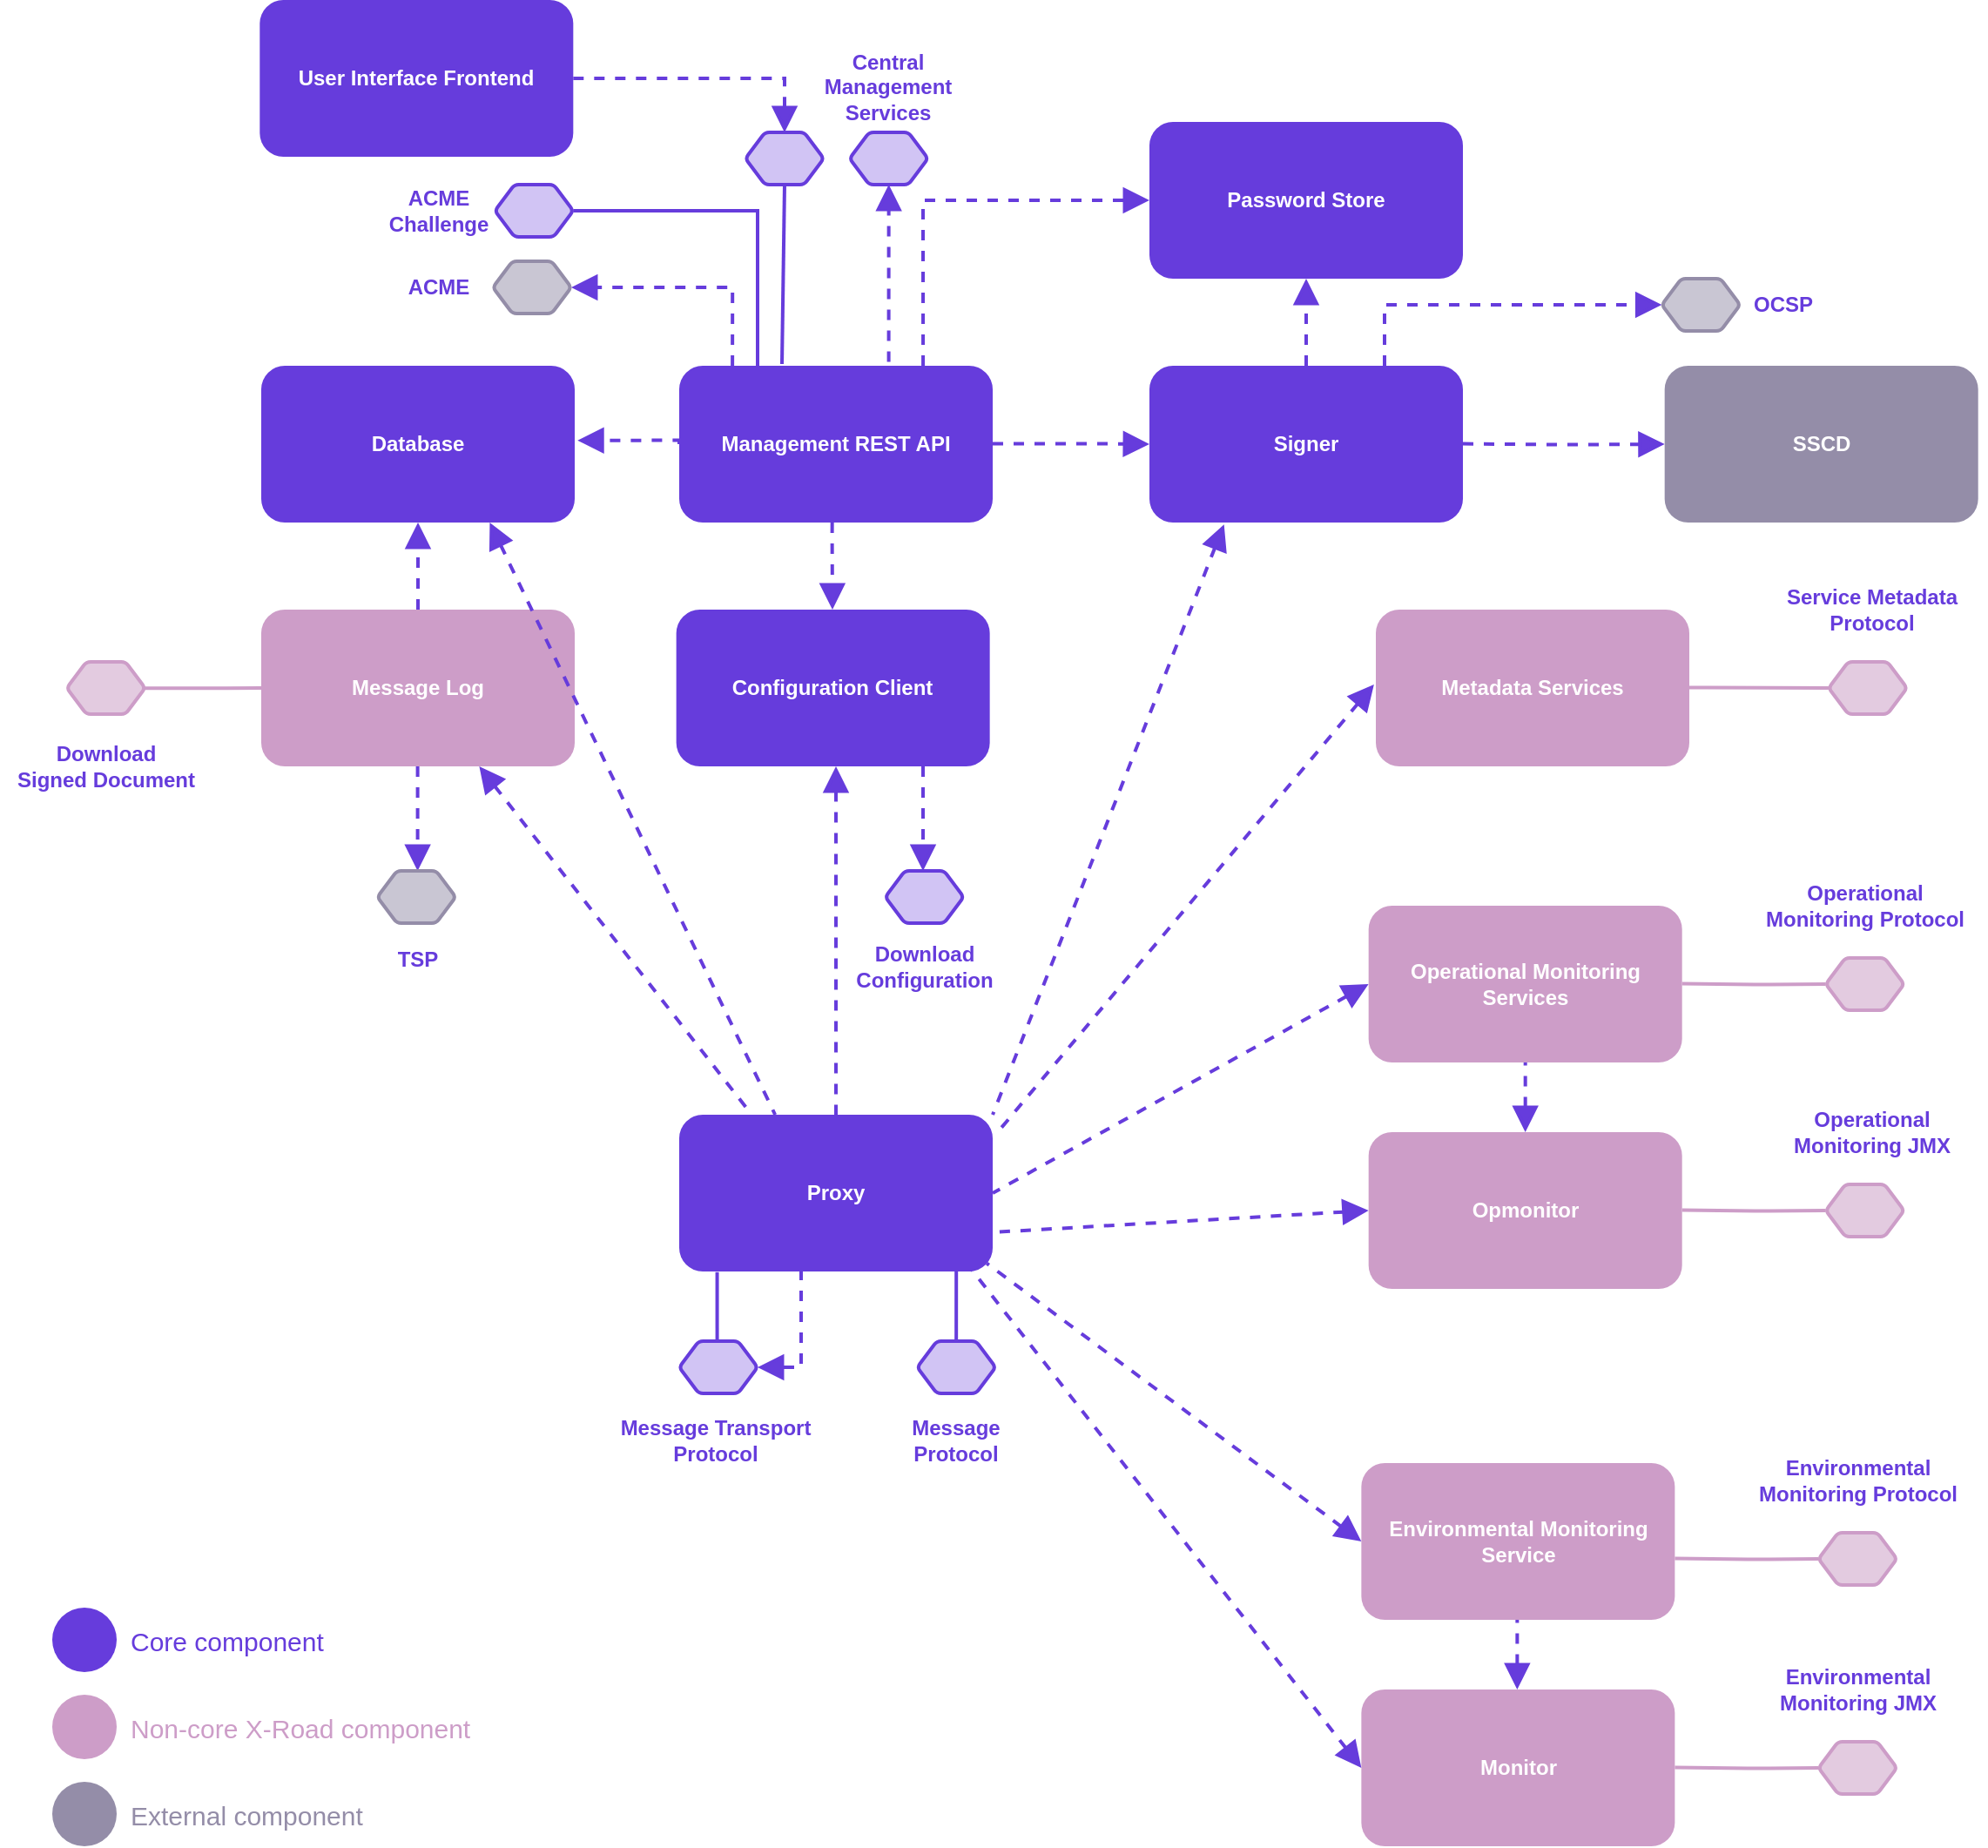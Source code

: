 <mxfile version="21.5.1" type="device">
  <diagram id="MPKiU4DPRB_LrO_i-kwA" name="Page-1">
    <mxGraphModel dx="2138" dy="905" grid="1" gridSize="10" guides="1" tooltips="1" connect="1" arrows="1" fold="1" page="1" pageScale="1" pageWidth="827" pageHeight="1169" math="0" shadow="0">
      <root>
        <mxCell id="0" />
        <mxCell id="1" parent="0" />
        <mxCell id="Tkom-iHvt6IjRhjPuWIv-60" value="" style="edgeStyle=orthogonalEdgeStyle;rounded=0;orthogonalLoop=1;jettySize=auto;html=1;strokeWidth=2;fontColor=#663CDC;endArrow=none;endFill=0;strokeColor=#663CDC;exitX=0.523;exitY=0.006;exitDx=0;exitDy=0;exitPerimeter=0;entryX=0.121;entryY=1.004;entryDx=0;entryDy=0;entryPerimeter=0;fontStyle=1" parent="1" edge="1">
          <mxGeometry relative="1" as="geometry">
            <mxPoint x="381.793" y="970.24" as="sourcePoint" />
            <mxPoint x="381.78" y="930.36" as="targetPoint" />
            <Array as="points" />
          </mxGeometry>
        </mxCell>
        <mxCell id="Tkom-iHvt6IjRhjPuWIv-61" value="" style="edgeStyle=orthogonalEdgeStyle;rounded=0;orthogonalLoop=1;jettySize=auto;html=1;strokeWidth=2;fontColor=#663CDC;endArrow=none;endFill=0;strokeColor=#663CDC;exitX=0.498;exitY=0.006;exitDx=0;exitDy=0;exitPerimeter=0;entryX=0.25;entryY=1;entryDx=0;entryDy=0;fontStyle=1" parent="1" edge="1">
          <mxGeometry relative="1" as="geometry">
            <mxPoint x="519.082" y="970.24" as="sourcePoint" />
            <mxPoint x="527" y="930" as="targetPoint" />
            <Array as="points">
              <mxPoint x="519" y="920" />
              <mxPoint x="527" y="920" />
            </Array>
          </mxGeometry>
        </mxCell>
        <mxCell id="Tkom-iHvt6IjRhjPuWIv-64" value="" style="edgeStyle=orthogonalEdgeStyle;rounded=0;orthogonalLoop=1;jettySize=auto;html=1;strokeWidth=2;fontColor=#663CDC;endArrow=none;endFill=0;fontStyle=1;strokeColor=#CD9DC8;" parent="1" target="Tkom-iHvt6IjRhjPuWIv-148" edge="1">
          <mxGeometry relative="1" as="geometry">
            <mxPoint x="931.68" y="1094.8" as="sourcePoint" />
            <mxPoint x="1011.68" y="1095" as="targetPoint" />
            <Array as="points" />
          </mxGeometry>
        </mxCell>
        <mxCell id="Tkom-iHvt6IjRhjPuWIv-66" value="" style="edgeStyle=orthogonalEdgeStyle;rounded=0;orthogonalLoop=1;jettySize=auto;html=1;strokeWidth=2;fontColor=#663CDC;endArrow=none;endFill=0;fontStyle=1;strokeColor=#CD9DC8;" parent="1" target="Tkom-iHvt6IjRhjPuWIv-147" edge="1">
          <mxGeometry relative="1" as="geometry">
            <mxPoint x="935.84" y="764.8" as="sourcePoint" />
            <mxPoint x="1015.84" y="765" as="targetPoint" />
            <Array as="points" />
          </mxGeometry>
        </mxCell>
        <mxCell id="Tkom-iHvt6IjRhjPuWIv-67" value="" style="edgeStyle=orthogonalEdgeStyle;rounded=0;orthogonalLoop=1;jettySize=auto;html=1;strokeWidth=2;fontColor=#663CDC;endArrow=none;endFill=0;fontStyle=1;strokeColor=#CD9DC8;" parent="1" edge="1">
          <mxGeometry relative="1" as="geometry">
            <mxPoint x="940" y="594.8" as="sourcePoint" />
            <mxPoint x="1020" y="595" as="targetPoint" />
            <Array as="points">
              <mxPoint x="950" y="594.8" />
              <mxPoint x="1030" y="594.8" />
            </Array>
          </mxGeometry>
        </mxCell>
        <mxCell id="Tkom-iHvt6IjRhjPuWIv-71" value="" style="edgeStyle=orthogonalEdgeStyle;rounded=0;orthogonalLoop=1;jettySize=auto;html=1;strokeWidth=2;fontColor=#663CDC;endArrow=block;endFill=1;strokeColor=#663CDC;dashed=1;endSize=10;entryX=0;entryY=0.5;entryDx=0;entryDy=0;fontStyle=1;startSize=10;" parent="1" edge="1">
          <mxGeometry relative="1" as="geometry">
            <mxPoint x="540" y="454.8" as="sourcePoint" />
            <mxPoint x="630" y="455" as="targetPoint" />
            <Array as="points">
              <mxPoint x="610" y="455" />
              <mxPoint x="610" y="455" />
            </Array>
          </mxGeometry>
        </mxCell>
        <mxCell id="Tkom-iHvt6IjRhjPuWIv-72" value="" style="edgeStyle=orthogonalEdgeStyle;rounded=0;orthogonalLoop=1;jettySize=auto;html=1;strokeWidth=2;fontColor=#663CDC;endArrow=block;endFill=1;strokeColor=#663CDC;dashed=1;endSize=10;entryX=0;entryY=0.5;entryDx=0;entryDy=0;fontStyle=1;startSize=10;" parent="1" target="Tkom-iHvt6IjRhjPuWIv-149" edge="1">
          <mxGeometry relative="1" as="geometry">
            <mxPoint x="810" y="454.8" as="sourcePoint" />
            <mxPoint x="900" y="455" as="targetPoint" />
            <Array as="points" />
          </mxGeometry>
        </mxCell>
        <mxCell id="Tkom-iHvt6IjRhjPuWIv-73" value="" style="edgeStyle=orthogonalEdgeStyle;rounded=0;orthogonalLoop=1;jettySize=auto;html=1;strokeWidth=2;fontColor=#663CDC;endArrow=block;endFill=1;strokeColor=#663CDC;dashed=1;endSize=10;exitX=0.5;exitY=0;exitDx=0;exitDy=0;entryX=0.5;entryY=1;entryDx=0;entryDy=0;fontStyle=1;startSize=10;" parent="1" edge="1">
          <mxGeometry relative="1" as="geometry">
            <mxPoint x="720" y="410" as="sourcePoint" />
            <mxPoint x="720" y="360" as="targetPoint" />
            <Array as="points" />
          </mxGeometry>
        </mxCell>
        <mxCell id="Tkom-iHvt6IjRhjPuWIv-74" value="" style="edgeStyle=orthogonalEdgeStyle;rounded=0;orthogonalLoop=1;jettySize=auto;html=1;strokeWidth=2;fontColor=#663CDC;endArrow=block;endFill=1;strokeColor=#663CDC;dashed=1;endSize=10;exitX=0.5;exitY=0;exitDx=0;exitDy=0;fontStyle=1;startSize=10;entryX=0.5;entryY=1;entryDx=0;entryDy=0;" parent="1" edge="1" target="Tkom-iHvt6IjRhjPuWIv-160">
          <mxGeometry relative="1" as="geometry">
            <mxPoint x="482" y="410" as="sourcePoint" />
            <mxPoint x="481.165" y="298" as="targetPoint" />
            <Array as="points">
              <mxPoint x="482" y="420" />
              <mxPoint x="480" y="420" />
            </Array>
          </mxGeometry>
        </mxCell>
        <mxCell id="Tkom-iHvt6IjRhjPuWIv-77" value="" style="edgeStyle=orthogonalEdgeStyle;rounded=0;orthogonalLoop=1;jettySize=auto;html=1;strokeWidth=2;fontColor=#663CDC;endArrow=block;endFill=1;strokeColor=#663CDC;dashed=1;endSize=10;entryX=1.009;entryY=0.476;entryDx=0;entryDy=0;entryPerimeter=0;exitX=0;exitY=0.5;exitDx=0;exitDy=0;fontStyle=1;startSize=10;" parent="1" edge="1">
          <mxGeometry relative="1" as="geometry">
            <mxPoint x="360" y="455" as="sourcePoint" />
            <mxPoint x="301.62" y="452.84" as="targetPoint" />
            <Array as="points">
              <mxPoint x="360" y="453" />
            </Array>
          </mxGeometry>
        </mxCell>
        <mxCell id="Tkom-iHvt6IjRhjPuWIv-78" value="" style="edgeStyle=orthogonalEdgeStyle;rounded=0;orthogonalLoop=1;jettySize=auto;html=1;strokeWidth=2;fontColor=#663CDC;endArrow=block;endFill=1;strokeColor=#663CDC;dashed=1;endSize=10;entryX=0.5;entryY=1;entryDx=0;entryDy=0;exitX=0.5;exitY=0;exitDx=0;exitDy=0;fontStyle=1;startSize=10;" parent="1" edge="1">
          <mxGeometry relative="1" as="geometry">
            <mxPoint x="210" y="550" as="sourcePoint" />
            <mxPoint x="210" y="500" as="targetPoint" />
            <Array as="points" />
          </mxGeometry>
        </mxCell>
        <mxCell id="Tkom-iHvt6IjRhjPuWIv-79" value="" style="edgeStyle=orthogonalEdgeStyle;rounded=0;orthogonalLoop=1;jettySize=auto;html=1;strokeWidth=2;fontColor=#663CDC;endArrow=block;endFill=1;strokeColor=#663CDC;dashed=1;endSize=10;exitX=0.75;exitY=1;exitDx=0;exitDy=0;fontStyle=1;startSize=10;" parent="1" edge="1">
          <mxGeometry relative="1" as="geometry">
            <mxPoint x="209.8" y="640" as="sourcePoint" />
            <mxPoint x="209.8" y="700" as="targetPoint" />
            <Array as="points" />
          </mxGeometry>
        </mxCell>
        <mxCell id="Tkom-iHvt6IjRhjPuWIv-83" value="" style="edgeStyle=orthogonalEdgeStyle;rounded=0;orthogonalLoop=1;jettySize=auto;html=1;strokeWidth=2;fontColor=#663CDC;endArrow=block;endFill=1;strokeColor=#663CDC;dashed=1;endSize=10;exitX=0.75;exitY=1;exitDx=0;exitDy=0;entryX=1;entryY=0.5;entryDx=0;entryDy=0;jumpSize=6;fontStyle=1;startSize=10;" parent="1" target="Tkom-iHvt6IjRhjPuWIv-166" edge="1">
          <mxGeometry relative="1" as="geometry">
            <mxPoint x="425" y="930" as="sourcePoint" />
            <mxPoint x="403.295" y="989.4" as="targetPoint" />
            <Array as="points">
              <mxPoint x="425" y="920" />
              <mxPoint x="430" y="920" />
              <mxPoint x="430" y="985" />
            </Array>
          </mxGeometry>
        </mxCell>
        <mxCell id="Tkom-iHvt6IjRhjPuWIv-85" value="" style="endArrow=none;html=1;strokeWidth=2;fontColor=#663CDC;entryX=1;entryY=0.75;entryDx=0;entryDy=0;exitX=0;exitY=0.5;exitDx=0;exitDy=0;endFill=0;endSize=10;startArrow=block;startFill=1;startSize=10;dashed=1;strokeColor=#663CDC;fontStyle=1" parent="1" source="xNwQiFe8O58K42pfLzQE-4" target="Tkom-iHvt6IjRhjPuWIv-155" edge="1">
          <mxGeometry width="50" height="50" relative="1" as="geometry">
            <mxPoint x="759.64" y="1130.78" as="sourcePoint" />
            <mxPoint x="541.98" y="924.42" as="targetPoint" />
          </mxGeometry>
        </mxCell>
        <mxCell id="Tkom-iHvt6IjRhjPuWIv-97" value="" style="edgeStyle=orthogonalEdgeStyle;rounded=0;orthogonalLoop=1;jettySize=auto;html=1;strokeWidth=2;fontColor=#663CDC;endArrow=block;endFill=1;strokeColor=#663CDC;dashed=1;endSize=10;exitX=0.75;exitY=1;exitDx=0;exitDy=0;fontStyle=1;startSize=10;" parent="1" edge="1">
          <mxGeometry relative="1" as="geometry">
            <mxPoint x="500" y="640" as="sourcePoint" />
            <mxPoint x="500" y="700" as="targetPoint" />
            <Array as="points">
              <mxPoint x="500" y="650" />
              <mxPoint x="500" y="650" />
            </Array>
          </mxGeometry>
        </mxCell>
        <mxCell id="Tkom-iHvt6IjRhjPuWIv-99" value="" style="edgeStyle=orthogonalEdgeStyle;rounded=0;orthogonalLoop=1;jettySize=auto;html=1;strokeWidth=2;fontColor=#663CDC;endArrow=none;endFill=0;exitX=1.003;exitY=0.503;exitDx=0;exitDy=0;exitPerimeter=0;fontStyle=1;strokeColor=#CD9DC8;" parent="1" edge="1">
          <mxGeometry relative="1" as="geometry">
            <mxPoint x="51.795" y="595.12" as="sourcePoint" />
            <mxPoint x="120" y="595" as="targetPoint" />
            <Array as="points">
              <mxPoint x="100" y="595" />
            </Array>
          </mxGeometry>
        </mxCell>
        <mxCell id="Tkom-iHvt6IjRhjPuWIv-102" value="" style="endArrow=none;html=1;strokeWidth=2;fontColor=#663CDC;entryX=1.013;entryY=0.118;entryDx=0;entryDy=0;entryPerimeter=0;endFill=0;endSize=10;startArrow=block;startFill=1;startSize=10;dashed=1;strokeColor=#663CDC;exitX=-0.006;exitY=0.478;exitDx=0;exitDy=0;exitPerimeter=0;fontStyle=1" parent="1" edge="1">
          <mxGeometry width="50" height="50" relative="1" as="geometry">
            <mxPoint x="758.92" y="593.02" as="sourcePoint" />
            <mxPoint x="542.34" y="850.62" as="targetPoint" />
          </mxGeometry>
        </mxCell>
        <mxCell id="Tkom-iHvt6IjRhjPuWIv-103" value="" style="endArrow=none;html=1;strokeWidth=2;fontColor=#663CDC;entryX=1;entryY=0;entryDx=0;entryDy=0;endFill=0;endSize=10;startArrow=block;startFill=1;startSize=10;dashed=1;strokeColor=#663CDC;exitX=0.238;exitY=1.012;exitDx=0;exitDy=0;exitPerimeter=0;fontStyle=1" parent="1" edge="1">
          <mxGeometry width="50" height="50" relative="1" as="geometry">
            <mxPoint x="672.84" y="501.08" as="sourcePoint" />
            <mxPoint x="540" y="840" as="targetPoint" />
          </mxGeometry>
        </mxCell>
        <mxCell id="Tkom-iHvt6IjRhjPuWIv-105" value="" style="endArrow=none;html=1;strokeWidth=2;fontColor=#663CDC;endFill=0;endSize=10;startArrow=block;startFill=1;startSize=10;dashed=1;strokeColor=#663CDC;exitX=0;exitY=0.5;exitDx=0;exitDy=0;entryX=1;entryY=0.5;entryDx=0;entryDy=0;fontStyle=1" parent="1" source="Tkom-iHvt6IjRhjPuWIv-141" edge="1">
          <mxGeometry width="50" height="50" relative="1" as="geometry">
            <mxPoint x="760" y="885" as="sourcePoint" />
            <mxPoint x="540" y="885" as="targetPoint" />
          </mxGeometry>
        </mxCell>
        <mxCell id="Tkom-iHvt6IjRhjPuWIv-106" value="" style="endArrow=none;html=1;strokeWidth=2;fontColor=#663CDC;entryX=0.5;entryY=0;entryDx=0;entryDy=0;endFill=0;endSize=10;startArrow=block;startFill=1;startSize=10;dashed=1;strokeColor=#663CDC;exitX=0.5;exitY=1;exitDx=0;exitDy=0;fontStyle=1" parent="1" edge="1">
          <mxGeometry width="50" height="50" relative="1" as="geometry">
            <mxPoint x="450" y="640" as="sourcePoint" />
            <mxPoint x="450" y="840" as="targetPoint" />
          </mxGeometry>
        </mxCell>
        <mxCell id="Tkom-iHvt6IjRhjPuWIv-108" value="" style="endArrow=none;html=1;strokeWidth=2;fontColor=#663CDC;entryX=0.224;entryY=-0.019;entryDx=0;entryDy=0;endFill=0;endSize=10;startArrow=block;startFill=1;startSize=10;dashed=1;strokeColor=#663CDC;entryPerimeter=0;fontStyle=1" parent="1" edge="1">
          <mxGeometry width="50" height="50" relative="1" as="geometry">
            <mxPoint x="245.202" y="640" as="sourcePoint" />
            <mxPoint x="400.32" y="838.29" as="targetPoint" />
          </mxGeometry>
        </mxCell>
        <mxCell id="Tkom-iHvt6IjRhjPuWIv-109" value="" style="edgeStyle=orthogonalEdgeStyle;rounded=0;orthogonalLoop=1;jettySize=auto;html=1;strokeWidth=2;fontColor=#663CDC;endArrow=block;endFill=1;strokeColor=#663CDC;dashed=1;endSize=10;entryX=0;entryY=0.5;entryDx=0;entryDy=0;exitX=0.778;exitY=0;exitDx=0;exitDy=0;exitPerimeter=0;fontStyle=1;startSize=10;" parent="1" edge="1">
          <mxGeometry relative="1" as="geometry">
            <mxPoint x="500.04" y="410" as="sourcePoint" />
            <mxPoint x="630" y="315" as="targetPoint" />
            <Array as="points">
              <mxPoint x="500" y="315" />
            </Array>
          </mxGeometry>
        </mxCell>
        <mxCell id="Tkom-iHvt6IjRhjPuWIv-111" value="&lt;span&gt;Central&lt;br&gt;Management&lt;br&gt;Services&lt;/span&gt;" style="text;html=1;strokeColor=none;fillColor=none;align=center;verticalAlign=middle;whiteSpace=wrap;rounded=0;fontColor=#663CDC;fontStyle=1" parent="1" vertex="1">
          <mxGeometry x="460.33" y="240" width="40" height="20" as="geometry" />
        </mxCell>
        <mxCell id="Tkom-iHvt6IjRhjPuWIv-112" value="&lt;span&gt;Download&lt;br&gt;&lt;/span&gt;Signed Document" style="text;html=1;strokeColor=none;fillColor=none;align=center;verticalAlign=middle;whiteSpace=wrap;rounded=0;fontColor=#663CDC;fontStyle=1" parent="1" vertex="1">
          <mxGeometry x="-29.17" y="630" width="120" height="20" as="geometry" />
        </mxCell>
        <mxCell id="Tkom-iHvt6IjRhjPuWIv-113" value="TSP" style="text;html=1;strokeColor=none;fillColor=none;align=center;verticalAlign=middle;whiteSpace=wrap;rounded=0;fontColor=#663CDC;fontStyle=1" parent="1" vertex="1">
          <mxGeometry x="190" y="741" width="40" height="20" as="geometry" />
        </mxCell>
        <mxCell id="Tkom-iHvt6IjRhjPuWIv-115" value="Message Transport&lt;br&gt;Protocol" style="text;html=1;strokeColor=none;fillColor=none;align=center;verticalAlign=middle;whiteSpace=wrap;rounded=0;fontColor=#663CDC;fontStyle=1" parent="1" vertex="1">
          <mxGeometry x="315.84" y="1017" width="130" height="20" as="geometry" />
        </mxCell>
        <mxCell id="Tkom-iHvt6IjRhjPuWIv-116" value="Download&lt;br&gt;Configuration" style="text;html=1;strokeColor=none;fillColor=none;align=center;verticalAlign=middle;whiteSpace=wrap;rounded=0;fontColor=#663CDC;fontStyle=1" parent="1" vertex="1">
          <mxGeometry x="435.83" y="745" width="130" height="20" as="geometry" />
        </mxCell>
        <mxCell id="Tkom-iHvt6IjRhjPuWIv-117" value="Operational&lt;br&gt;Monitoring JMX" style="text;html=1;strokeColor=none;fillColor=none;align=center;verticalAlign=middle;whiteSpace=wrap;rounded=0;fontColor=#663CDC;fontStyle=1" parent="1" vertex="1">
          <mxGeometry x="980" y="840" width="130" height="20" as="geometry" />
        </mxCell>
        <mxCell id="Tkom-iHvt6IjRhjPuWIv-118" value="Message&lt;br&gt;Protocol" style="text;html=1;strokeColor=none;fillColor=none;align=center;verticalAlign=middle;whiteSpace=wrap;rounded=0;fontColor=#663CDC;fontStyle=1" parent="1" vertex="1">
          <mxGeometry x="454.17" y="1017" width="130" height="20" as="geometry" />
        </mxCell>
        <mxCell id="Tkom-iHvt6IjRhjPuWIv-119" value="Service Metadata&lt;br&gt;Protocol" style="text;html=1;strokeColor=none;fillColor=none;align=center;verticalAlign=middle;whiteSpace=wrap;rounded=0;fontColor=#663CDC;fontStyle=1" parent="1" vertex="1">
          <mxGeometry x="980" y="540" width="130" height="20" as="geometry" />
        </mxCell>
        <mxCell id="Tkom-iHvt6IjRhjPuWIv-121" value="Operational&lt;br&gt;Monitoring Protocol" style="text;html=1;strokeColor=none;fillColor=none;align=center;verticalAlign=middle;whiteSpace=wrap;rounded=0;fontColor=#663CDC;fontStyle=1" parent="1" vertex="1">
          <mxGeometry x="975.84" y="710" width="130" height="20" as="geometry" />
        </mxCell>
        <mxCell id="Tkom-iHvt6IjRhjPuWIv-122" value="Environmental&lt;br&gt;Monitoring Protocol" style="text;html=1;strokeColor=none;fillColor=none;align=center;verticalAlign=middle;whiteSpace=wrap;rounded=0;fontColor=#663CDC;fontStyle=1" parent="1" vertex="1">
          <mxGeometry x="971.68" y="1040" width="130" height="20" as="geometry" />
        </mxCell>
        <mxCell id="Tkom-iHvt6IjRhjPuWIv-133" value="" style="rounded=0;orthogonalLoop=1;jettySize=auto;html=1;strokeWidth=2;fontColor=#663CDC;endArrow=none;endFill=0;strokeColor=#663CDC;endSize=16;fontStyle=1;entryX=0.5;entryY=1;entryDx=0;entryDy=0;" parent="1" edge="1" target="Tkom-iHvt6IjRhjPuWIv-161">
          <mxGeometry relative="1" as="geometry">
            <mxPoint x="419" y="409" as="sourcePoint" />
            <mxPoint x="418.752" y="368.68" as="targetPoint" />
          </mxGeometry>
        </mxCell>
        <mxCell id="Tkom-iHvt6IjRhjPuWIv-134" value="" style="rounded=0;orthogonalLoop=1;jettySize=auto;html=1;strokeWidth=2;fontColor=#663CDC;endArrow=block;endFill=1;strokeColor=#663CDC;dashed=1;endSize=10;entryX=0.5;entryY=0;entryDx=0;entryDy=0;fontStyle=1;startSize=10;exitX=1;exitY=0.5;exitDx=0;exitDy=0;edgeStyle=orthogonalEdgeStyle;" parent="1" source="Tkom-iHvt6IjRhjPuWIv-156" target="Tkom-iHvt6IjRhjPuWIv-161" edge="1">
          <mxGeometry relative="1" as="geometry">
            <mxPoint x="370" y="170" as="sourcePoint" />
            <mxPoint x="380.002" y="326.8" as="targetPoint" />
          </mxGeometry>
        </mxCell>
        <mxCell id="Tkom-iHvt6IjRhjPuWIv-135" value="" style="edgeStyle=orthogonalEdgeStyle;rounded=0;orthogonalLoop=1;jettySize=auto;html=1;strokeWidth=2;fontColor=#663CDC;endArrow=block;endFill=1;strokeColor=#663CDC;dashed=1;endSize=10;exitX=0.75;exitY=1;exitDx=0;exitDy=0;fontStyle=1;startSize=10;" parent="1" edge="1">
          <mxGeometry relative="1" as="geometry">
            <mxPoint x="447.83" y="500" as="sourcePoint" />
            <mxPoint x="448" y="550" as="targetPoint" />
            <Array as="points">
              <mxPoint x="447.83" y="510" />
              <mxPoint x="447.83" y="510" />
            </Array>
          </mxGeometry>
        </mxCell>
        <mxCell id="Tkom-iHvt6IjRhjPuWIv-140" value="&lt;span style=&quot;font-weight: 700;&quot;&gt;Environmental Monitoring&lt;/span&gt;&lt;br style=&quot;font-weight: 700;&quot;&gt;&lt;span style=&quot;font-weight: 700;&quot;&gt;Service&lt;/span&gt;" style="rounded=1;whiteSpace=wrap;html=1;dashed=1;strokeColor=none;strokeWidth=2;fontColor=#FFFFFF;fillColor=#CD9DC8;" parent="1" vertex="1">
          <mxGeometry x="751.68" y="1040" width="180" height="90" as="geometry" />
        </mxCell>
        <mxCell id="Tkom-iHvt6IjRhjPuWIv-141" value="&lt;span style=&quot;font-weight: 700&quot;&gt;Operational Monitoring&lt;/span&gt;&lt;br style=&quot;font-weight: 700&quot;&gt;&lt;span style=&quot;font-weight: 700&quot;&gt;Services&lt;/span&gt;" style="rounded=1;whiteSpace=wrap;html=1;dashed=1;strokeColor=none;strokeWidth=2;fontColor=#FFFFFF;fillColor=#CD9DC8;" parent="1" vertex="1">
          <mxGeometry x="755.84" y="720" width="180" height="90" as="geometry" />
        </mxCell>
        <mxCell id="Tkom-iHvt6IjRhjPuWIv-144" value="&lt;b&gt;Metadata Services&lt;/b&gt;" style="rounded=1;whiteSpace=wrap;html=1;dashed=1;strokeColor=none;strokeWidth=2;fontColor=#FFFFFF;fillColor=#CD9DC8;" parent="1" vertex="1">
          <mxGeometry x="760" y="550" width="180" height="90" as="geometry" />
        </mxCell>
        <mxCell id="Tkom-iHvt6IjRhjPuWIv-145" value="" style="shape=hexagon;perimeter=hexagonPerimeter2;whiteSpace=wrap;html=1;rounded=1;shadow=0;strokeWidth=2;fontSize=15;fontColor=#FFFFFF;arcSize=5;fillColor=#E3CBE0;strokeColor=#CD9DC8;" parent="1" vertex="1">
          <mxGeometry x="1020" y="580" width="45" height="30" as="geometry" />
        </mxCell>
        <mxCell id="Tkom-iHvt6IjRhjPuWIv-147" value="" style="shape=hexagon;perimeter=hexagonPerimeter2;whiteSpace=wrap;html=1;rounded=1;shadow=0;strokeWidth=2;fontSize=15;fontColor=#FFFFFF;arcSize=5;fillColor=#E3CBE0;strokeColor=#CD9DC8;" parent="1" vertex="1">
          <mxGeometry x="1018.34" y="750" width="45" height="30" as="geometry" />
        </mxCell>
        <mxCell id="Tkom-iHvt6IjRhjPuWIv-148" value="" style="shape=hexagon;perimeter=hexagonPerimeter2;whiteSpace=wrap;html=1;rounded=1;shadow=0;strokeWidth=2;fontSize=15;fontColor=#FFFFFF;arcSize=5;fillColor=#E3CBE0;strokeColor=#CD9DC8;" parent="1" vertex="1">
          <mxGeometry x="1014.18" y="1080" width="45" height="30" as="geometry" />
        </mxCell>
        <mxCell id="Tkom-iHvt6IjRhjPuWIv-149" value="&lt;b&gt;SSCD&lt;br&gt;&lt;/b&gt;" style="rounded=1;whiteSpace=wrap;html=1;dashed=1;strokeColor=none;strokeWidth=2;fontColor=#FFFFFF;fillColor=#948DA8;" parent="1" vertex="1">
          <mxGeometry x="925.84" y="410" width="180" height="90" as="geometry" />
        </mxCell>
        <mxCell id="Tkom-iHvt6IjRhjPuWIv-150" value="&lt;b&gt;Message Log&lt;/b&gt;" style="rounded=1;whiteSpace=wrap;html=1;dashed=1;strokeColor=none;strokeWidth=2;fontColor=#FFFFFF;fillColor=#CD9DC8;" parent="1" vertex="1">
          <mxGeometry x="120" y="550" width="180" height="90" as="geometry" />
        </mxCell>
        <mxCell id="Tkom-iHvt6IjRhjPuWIv-152" value="&lt;b&gt;Database&lt;/b&gt;" style="rounded=1;whiteSpace=wrap;html=1;dashed=1;strokeColor=none;strokeWidth=2;fontColor=#FFFFFF;fillColor=#663CDC;" parent="1" vertex="1">
          <mxGeometry x="120" y="410" width="180" height="90" as="geometry" />
        </mxCell>
        <mxCell id="Tkom-iHvt6IjRhjPuWIv-153" value="&lt;b&gt;Management REST API&lt;/b&gt;" style="rounded=1;whiteSpace=wrap;html=1;dashed=1;strokeColor=none;strokeWidth=2;fontColor=#FFFFFF;fillColor=#663CDC;" parent="1" vertex="1">
          <mxGeometry x="360" y="410" width="180" height="90" as="geometry" />
        </mxCell>
        <mxCell id="Tkom-iHvt6IjRhjPuWIv-154" value="&lt;b&gt;Configuration Client&lt;/b&gt;" style="rounded=1;whiteSpace=wrap;html=1;dashed=1;strokeColor=none;strokeWidth=2;fontColor=#FFFFFF;fillColor=#663CDC;" parent="1" vertex="1">
          <mxGeometry x="358.33" y="550" width="180" height="90" as="geometry" />
        </mxCell>
        <mxCell id="Tkom-iHvt6IjRhjPuWIv-155" value="&lt;b&gt;Proxy&lt;/b&gt;" style="rounded=1;whiteSpace=wrap;html=1;dashed=1;strokeColor=none;strokeWidth=2;fontColor=#FFFFFF;fillColor=#663CDC;" parent="1" vertex="1">
          <mxGeometry x="360" y="840" width="180" height="90" as="geometry" />
        </mxCell>
        <mxCell id="Tkom-iHvt6IjRhjPuWIv-156" value="&lt;b&gt;User Interface Frontend&lt;/b&gt;" style="rounded=1;whiteSpace=wrap;html=1;dashed=1;strokeColor=none;strokeWidth=2;fontColor=#FFFFFF;fillColor=#663CDC;" parent="1" vertex="1">
          <mxGeometry x="119.16" y="200" width="180" height="90" as="geometry" />
        </mxCell>
        <mxCell id="Tkom-iHvt6IjRhjPuWIv-157" value="&lt;b&gt;Password Store&lt;/b&gt;" style="rounded=1;whiteSpace=wrap;html=1;dashed=1;strokeColor=none;strokeWidth=2;fontColor=#FFFFFF;fillColor=#663CDC;" parent="1" vertex="1">
          <mxGeometry x="630" y="270" width="180" height="90" as="geometry" />
        </mxCell>
        <mxCell id="Tkom-iHvt6IjRhjPuWIv-158" value="&lt;b&gt;Signer&lt;/b&gt;" style="rounded=1;whiteSpace=wrap;html=1;dashed=1;strokeColor=none;strokeWidth=2;fontColor=#FFFFFF;fillColor=#663CDC;" parent="1" vertex="1">
          <mxGeometry x="630" y="410" width="180" height="90" as="geometry" />
        </mxCell>
        <mxCell id="Tkom-iHvt6IjRhjPuWIv-160" value="" style="shape=hexagon;perimeter=hexagonPerimeter2;whiteSpace=wrap;html=1;rounded=1;shadow=0;strokeColor=#663CDC;strokeWidth=2;fillColor=#D1C4F4;fontSize=15;fontColor=#FFFFFF;arcSize=5;" parent="1" vertex="1">
          <mxGeometry x="457.83" y="276" width="45" height="30" as="geometry" />
        </mxCell>
        <mxCell id="Tkom-iHvt6IjRhjPuWIv-161" value="" style="shape=hexagon;perimeter=hexagonPerimeter2;whiteSpace=wrap;html=1;rounded=1;shadow=0;strokeColor=#663CDC;strokeWidth=2;fillColor=#D1C4F4;fontSize=15;fontColor=#FFFFFF;arcSize=5;" parent="1" vertex="1">
          <mxGeometry x="398.0" y="276" width="45" height="30" as="geometry" />
        </mxCell>
        <mxCell id="Tkom-iHvt6IjRhjPuWIv-162" value="" style="shape=hexagon;perimeter=hexagonPerimeter2;whiteSpace=wrap;html=1;rounded=1;shadow=0;strokeColor=#663CDC;strokeWidth=2;fillColor=#D1C4F4;fontSize=15;fontColor=#FFFFFF;arcSize=5;" parent="1" vertex="1">
          <mxGeometry x="478.33" y="700" width="45" height="30" as="geometry" />
        </mxCell>
        <mxCell id="Tkom-iHvt6IjRhjPuWIv-164" value="" style="shape=hexagon;perimeter=hexagonPerimeter2;whiteSpace=wrap;html=1;rounded=1;shadow=0;strokeWidth=2;fontSize=15;fontColor=#FFFFFF;arcSize=5;strokeColor=#948DA8;fillColor=#C9C6D3;" parent="1" vertex="1">
          <mxGeometry x="186.66" y="700" width="45" height="30" as="geometry" />
        </mxCell>
        <mxCell id="Tkom-iHvt6IjRhjPuWIv-166" value="" style="shape=hexagon;perimeter=hexagonPerimeter2;whiteSpace=wrap;html=1;rounded=1;shadow=0;strokeColor=#663CDC;strokeWidth=2;fillColor=#D1C4F4;fontSize=15;fontColor=#FFFFFF;arcSize=5;" parent="1" vertex="1">
          <mxGeometry x="360" y="970" width="45" height="30" as="geometry" />
        </mxCell>
        <mxCell id="Tkom-iHvt6IjRhjPuWIv-167" value="" style="shape=hexagon;perimeter=hexagonPerimeter2;whiteSpace=wrap;html=1;rounded=1;shadow=0;strokeColor=#663CDC;strokeWidth=2;fillColor=#D1C4F4;fontSize=15;fontColor=#FFFFFF;arcSize=5;" parent="1" vertex="1">
          <mxGeometry x="496.67" y="970" width="45" height="30" as="geometry" />
        </mxCell>
        <mxCell id="Tkom-iHvt6IjRhjPuWIv-170" value="" style="shape=hexagon;perimeter=hexagonPerimeter2;whiteSpace=wrap;html=1;rounded=1;shadow=0;strokeWidth=2;fontSize=15;fontColor=#FFFFFF;arcSize=5;fillColor=#E3CBE0;strokeColor=#CD9DC8;" parent="1" vertex="1">
          <mxGeometry x="8.33" y="580" width="45" height="30" as="geometry" />
        </mxCell>
        <mxCell id="Tkom-iHvt6IjRhjPuWIv-107" value="" style="endArrow=none;html=1;strokeWidth=2;fontColor=#663CDC;entryX=0.306;entryY=0;entryDx=0;entryDy=0;endFill=0;endSize=10;startArrow=block;startFill=1;startSize=10;dashed=1;strokeColor=#663CDC;exitX=0.729;exitY=1;exitDx=0;exitDy=0;entryPerimeter=0;exitPerimeter=0;fontStyle=1" parent="1" edge="1">
          <mxGeometry width="50" height="50" relative="1" as="geometry">
            <mxPoint x="251.22" y="500" as="sourcePoint" />
            <mxPoint x="415.08" y="840" as="targetPoint" />
          </mxGeometry>
        </mxCell>
        <mxCell id="Tkom-iHvt6IjRhjPuWIv-171" value="" style="ellipse;whiteSpace=wrap;html=1;aspect=fixed;rounded=1;shadow=0;strokeColor=none;strokeWidth=2;fillColor=#663CDC;fontSize=15;fontColor=#00C8E6;" parent="1" vertex="1">
          <mxGeometry y="1123" width="37" height="37" as="geometry" />
        </mxCell>
        <mxCell id="Tkom-iHvt6IjRhjPuWIv-172" value="&lt;font color=&quot;#663cdc&quot;&gt;Core component&lt;/font&gt;" style="text;html=1;align=left;verticalAlign=middle;resizable=0;points=[];autosize=1;fontSize=15;fontColor=#00C8E6;" parent="1" vertex="1">
          <mxGeometry x="43" y="1131.5" width="130" height="20" as="geometry" />
        </mxCell>
        <mxCell id="Tkom-iHvt6IjRhjPuWIv-173" value="" style="ellipse;whiteSpace=wrap;html=1;aspect=fixed;rounded=1;shadow=0;strokeColor=none;strokeWidth=2;fillColor=#CD9DC8;fontSize=15;fontColor=#00C8E6;" parent="1" vertex="1">
          <mxGeometry y="1173.0" width="37" height="37" as="geometry" />
        </mxCell>
        <mxCell id="Tkom-iHvt6IjRhjPuWIv-174" value="&lt;font color=&quot;#cd9dc8&quot;&gt;Non-core X-Road component&lt;/font&gt;" style="text;html=1;align=left;verticalAlign=middle;resizable=0;points=[];autosize=1;fontSize=15;fontColor=#00C8E6;" parent="1" vertex="1">
          <mxGeometry x="43" y="1181.5" width="210" height="20" as="geometry" />
        </mxCell>
        <mxCell id="Tkom-iHvt6IjRhjPuWIv-175" value="" style="ellipse;whiteSpace=wrap;html=1;aspect=fixed;rounded=1;shadow=0;strokeColor=none;strokeWidth=2;fontSize=15;fontColor=#00C8E6;fillColor=#948DA8;" parent="1" vertex="1">
          <mxGeometry y="1223.0" width="37" height="37" as="geometry" />
        </mxCell>
        <mxCell id="Tkom-iHvt6IjRhjPuWIv-176" value="&lt;font color=&quot;#948da8&quot;&gt;External component&lt;/font&gt;" style="text;html=1;align=left;verticalAlign=middle;resizable=0;points=[];autosize=1;fontSize=15;fontColor=#00C8E6;" parent="1" vertex="1">
          <mxGeometry x="43" y="1231.5" width="150" height="20" as="geometry" />
        </mxCell>
        <mxCell id="xNwQiFe8O58K42pfLzQE-2" value="" style="edgeStyle=orthogonalEdgeStyle;rounded=0;orthogonalLoop=1;jettySize=auto;html=1;strokeWidth=2;fontColor=#663CDC;endArrow=none;endFill=0;fontStyle=1;strokeColor=#CD9DC8;" parent="1" target="xNwQiFe8O58K42pfLzQE-3" edge="1">
          <mxGeometry relative="1" as="geometry">
            <mxPoint x="935.84" y="894.8" as="sourcePoint" />
            <mxPoint x="1015.84" y="895" as="targetPoint" />
            <Array as="points" />
          </mxGeometry>
        </mxCell>
        <mxCell id="xNwQiFe8O58K42pfLzQE-3" value="" style="shape=hexagon;perimeter=hexagonPerimeter2;whiteSpace=wrap;html=1;rounded=1;shadow=0;strokeWidth=2;fontSize=15;fontColor=#FFFFFF;arcSize=5;fillColor=#E3CBE0;strokeColor=#CD9DC8;" parent="1" vertex="1">
          <mxGeometry x="1018.34" y="880" width="45" height="30" as="geometry" />
        </mxCell>
        <mxCell id="xNwQiFe8O58K42pfLzQE-4" value="&lt;b&gt;Opmonitor&lt;/b&gt;" style="rounded=1;whiteSpace=wrap;html=1;dashed=1;strokeColor=none;strokeWidth=2;fontColor=#FFFFFF;fillColor=#CD9DC8;" parent="1" vertex="1">
          <mxGeometry x="755.84" y="850" width="180" height="90" as="geometry" />
        </mxCell>
        <mxCell id="xNwQiFe8O58K42pfLzQE-5" value="&lt;b&gt;Monitor&lt;/b&gt;" style="rounded=1;whiteSpace=wrap;html=1;dashed=1;strokeColor=none;strokeWidth=2;fontColor=#FFFFFF;fillColor=#CD9DC8;" parent="1" vertex="1">
          <mxGeometry x="751.68" y="1170" width="180" height="90" as="geometry" />
        </mxCell>
        <mxCell id="xNwQiFe8O58K42pfLzQE-6" value="" style="edgeStyle=orthogonalEdgeStyle;rounded=0;orthogonalLoop=1;jettySize=auto;html=1;strokeWidth=2;fontColor=#663CDC;endArrow=none;endFill=0;fontStyle=1;strokeColor=#CD9DC8;" parent="1" target="xNwQiFe8O58K42pfLzQE-7" edge="1">
          <mxGeometry relative="1" as="geometry">
            <mxPoint x="931.68" y="1214.8" as="sourcePoint" />
            <mxPoint x="1011.68" y="1215" as="targetPoint" />
            <Array as="points" />
          </mxGeometry>
        </mxCell>
        <mxCell id="xNwQiFe8O58K42pfLzQE-7" value="" style="shape=hexagon;perimeter=hexagonPerimeter2;whiteSpace=wrap;html=1;rounded=1;shadow=0;strokeWidth=2;fontSize=15;fontColor=#FFFFFF;arcSize=5;fillColor=#E3CBE0;strokeColor=#CD9DC8;" parent="1" vertex="1">
          <mxGeometry x="1014.18" y="1200" width="45" height="30" as="geometry" />
        </mxCell>
        <mxCell id="xNwQiFe8O58K42pfLzQE-8" value="Environmental&lt;br&gt;Monitoring JMX" style="text;html=1;strokeColor=none;fillColor=none;align=center;verticalAlign=middle;whiteSpace=wrap;rounded=0;fontColor=#663CDC;fontStyle=1" parent="1" vertex="1">
          <mxGeometry x="971.68" y="1160" width="130" height="20" as="geometry" />
        </mxCell>
        <mxCell id="xNwQiFe8O58K42pfLzQE-9" value="" style="endArrow=none;html=1;strokeWidth=2;fontColor=#663CDC;entryX=0.981;entryY=0.948;entryDx=0;entryDy=0;entryPerimeter=0;exitX=0;exitY=0.5;exitDx=0;exitDy=0;endFill=0;endSize=10;startArrow=block;startFill=1;startSize=10;dashed=1;strokeColor=#663CDC;fontStyle=1" parent="1" source="Tkom-iHvt6IjRhjPuWIv-140" target="Tkom-iHvt6IjRhjPuWIv-155" edge="1">
          <mxGeometry width="50" height="50" relative="1" as="geometry">
            <mxPoint x="765.84" y="1025" as="sourcePoint" />
            <mxPoint x="551.98" y="934.42" as="targetPoint" />
          </mxGeometry>
        </mxCell>
        <mxCell id="xNwQiFe8O58K42pfLzQE-10" value="" style="endArrow=none;html=1;strokeWidth=2;fontColor=#663CDC;entryX=0.935;entryY=0.994;entryDx=0;entryDy=0;entryPerimeter=0;exitX=0;exitY=0.5;exitDx=0;exitDy=0;endFill=0;endSize=10;startArrow=block;startFill=1;startSize=10;dashed=1;strokeColor=#663CDC;fontStyle=1" parent="1" source="xNwQiFe8O58K42pfLzQE-5" target="Tkom-iHvt6IjRhjPuWIv-155" edge="1">
          <mxGeometry width="50" height="50" relative="1" as="geometry">
            <mxPoint x="751.68" y="1299.68" as="sourcePoint" />
            <mxPoint x="536.58" y="1000" as="targetPoint" />
          </mxGeometry>
        </mxCell>
        <mxCell id="_rGnn3jsArHyEkJocPBW-1" value="" style="endArrow=none;html=1;strokeWidth=2;fontColor=#663CDC;entryX=0.5;entryY=1;entryDx=0;entryDy=0;exitX=0.5;exitY=0;exitDx=0;exitDy=0;endFill=0;endSize=10;startArrow=block;startFill=1;startSize=10;dashed=1;strokeColor=#663CDC;fontStyle=1" parent="1" source="xNwQiFe8O58K42pfLzQE-4" target="Tkom-iHvt6IjRhjPuWIv-141" edge="1">
          <mxGeometry width="50" height="50" relative="1" as="geometry">
            <mxPoint x="761.68" y="1095" as="sourcePoint" />
            <mxPoint x="546.58" y="935.32" as="targetPoint" />
          </mxGeometry>
        </mxCell>
        <mxCell id="_rGnn3jsArHyEkJocPBW-2" value="" style="endArrow=none;html=1;strokeWidth=2;fontColor=#663CDC;entryX=0.5;entryY=1;entryDx=0;entryDy=0;exitX=0.5;exitY=0;exitDx=0;exitDy=0;endFill=0;endSize=10;startArrow=block;startFill=1;startSize=10;dashed=1;strokeColor=#663CDC;fontStyle=1" parent="1" edge="1">
          <mxGeometry width="50" height="50" relative="1" as="geometry">
            <mxPoint x="841.18" y="1170" as="sourcePoint" />
            <mxPoint x="841.18" y="1130" as="targetPoint" />
          </mxGeometry>
        </mxCell>
        <mxCell id="zraR45x122oeGObyfcJb-1" value="" style="rounded=0;orthogonalLoop=1;jettySize=auto;html=1;strokeWidth=2;fontColor=#663CDC;endArrow=none;endFill=0;strokeColor=#663CDC;endSize=16;fontStyle=1;exitX=0.25;exitY=0;exitDx=0;exitDy=0;entryX=1;entryY=0.5;entryDx=0;entryDy=0;edgeStyle=orthogonalEdgeStyle;" edge="1" parent="1" source="Tkom-iHvt6IjRhjPuWIv-153" target="zraR45x122oeGObyfcJb-2">
          <mxGeometry relative="1" as="geometry">
            <mxPoint x="418.25" y="419" as="sourcePoint" />
            <mxPoint x="290" y="360" as="targetPoint" />
          </mxGeometry>
        </mxCell>
        <mxCell id="zraR45x122oeGObyfcJb-2" value="" style="shape=hexagon;perimeter=hexagonPerimeter2;whiteSpace=wrap;html=1;rounded=1;shadow=0;strokeColor=#663CDC;strokeWidth=2;fillColor=#D1C4F4;fontSize=15;fontColor=#FFFFFF;arcSize=5;" vertex="1" parent="1">
          <mxGeometry x="254.16" y="306" width="45" height="30" as="geometry" />
        </mxCell>
        <mxCell id="zraR45x122oeGObyfcJb-7" value="ACME&lt;br&gt;Challenge" style="text;html=1;strokeColor=none;fillColor=none;align=center;verticalAlign=middle;whiteSpace=wrap;rounded=0;fontColor=#663CDC;fontStyle=1" vertex="1" parent="1">
          <mxGeometry x="201.67" y="311" width="40" height="20" as="geometry" />
        </mxCell>
        <mxCell id="zraR45x122oeGObyfcJb-10" value="" style="edgeStyle=orthogonalEdgeStyle;rounded=0;orthogonalLoop=1;jettySize=auto;html=1;strokeWidth=2;fontColor=#663CDC;endArrow=block;endFill=1;strokeColor=#663CDC;dashed=1;endSize=10;fontStyle=1;startSize=10;entryX=1;entryY=0.5;entryDx=0;entryDy=0;exitX=0.142;exitY=0.016;exitDx=0;exitDy=0;exitPerimeter=0;" edge="1" parent="1">
          <mxGeometry relative="1" as="geometry">
            <mxPoint x="390.56" y="410.0" as="sourcePoint" />
            <mxPoint x="298" y="365" as="targetPoint" />
            <Array as="points">
              <mxPoint x="391" y="365" />
            </Array>
          </mxGeometry>
        </mxCell>
        <mxCell id="zraR45x122oeGObyfcJb-11" value="ACME" style="text;html=1;strokeColor=none;fillColor=none;align=center;verticalAlign=middle;whiteSpace=wrap;rounded=0;fontColor=#663CDC;fontStyle=1" vertex="1" parent="1">
          <mxGeometry x="201.67" y="355" width="40" height="20" as="geometry" />
        </mxCell>
        <mxCell id="zraR45x122oeGObyfcJb-17" value="OCSP" style="text;html=1;strokeColor=none;fillColor=none;align=center;verticalAlign=middle;whiteSpace=wrap;rounded=0;fontColor=#663CDC;fontStyle=1" vertex="1" parent="1">
          <mxGeometry x="974.18" y="365" width="40" height="20" as="geometry" />
        </mxCell>
        <mxCell id="zraR45x122oeGObyfcJb-18" value="" style="rounded=0;orthogonalLoop=1;jettySize=auto;html=1;strokeWidth=2;fontColor=#663CDC;endArrow=block;endFill=1;strokeColor=#663CDC;dashed=1;endSize=10;entryX=0;entryY=0.5;entryDx=0;entryDy=0;exitX=0.75;exitY=0;exitDx=0;exitDy=0;fontStyle=1;startSize=10;edgeStyle=orthogonalEdgeStyle;" edge="1" parent="1" source="Tkom-iHvt6IjRhjPuWIv-158" target="zraR45x122oeGObyfcJb-20">
          <mxGeometry relative="1" as="geometry">
            <mxPoint x="957.5" y="312.06" as="sourcePoint" />
            <mxPoint x="924.18" y="375" as="targetPoint" />
          </mxGeometry>
        </mxCell>
        <mxCell id="zraR45x122oeGObyfcJb-20" value="" style="shape=hexagon;perimeter=hexagonPerimeter2;whiteSpace=wrap;html=1;rounded=1;shadow=0;strokeWidth=2;fontSize=15;fontColor=#FFFFFF;arcSize=5;strokeColor=#948DA8;fillColor=#C9C6D3;" vertex="1" parent="1">
          <mxGeometry x="924.18" y="360" width="45" height="30" as="geometry" />
        </mxCell>
        <mxCell id="zraR45x122oeGObyfcJb-22" value="" style="shape=hexagon;perimeter=hexagonPerimeter2;whiteSpace=wrap;html=1;rounded=1;shadow=0;strokeWidth=2;fontSize=15;fontColor=#FFFFFF;arcSize=5;strokeColor=#948DA8;fillColor=#C9C6D3;" vertex="1" parent="1">
          <mxGeometry x="253.0" y="350" width="45" height="30" as="geometry" />
        </mxCell>
      </root>
    </mxGraphModel>
  </diagram>
</mxfile>
